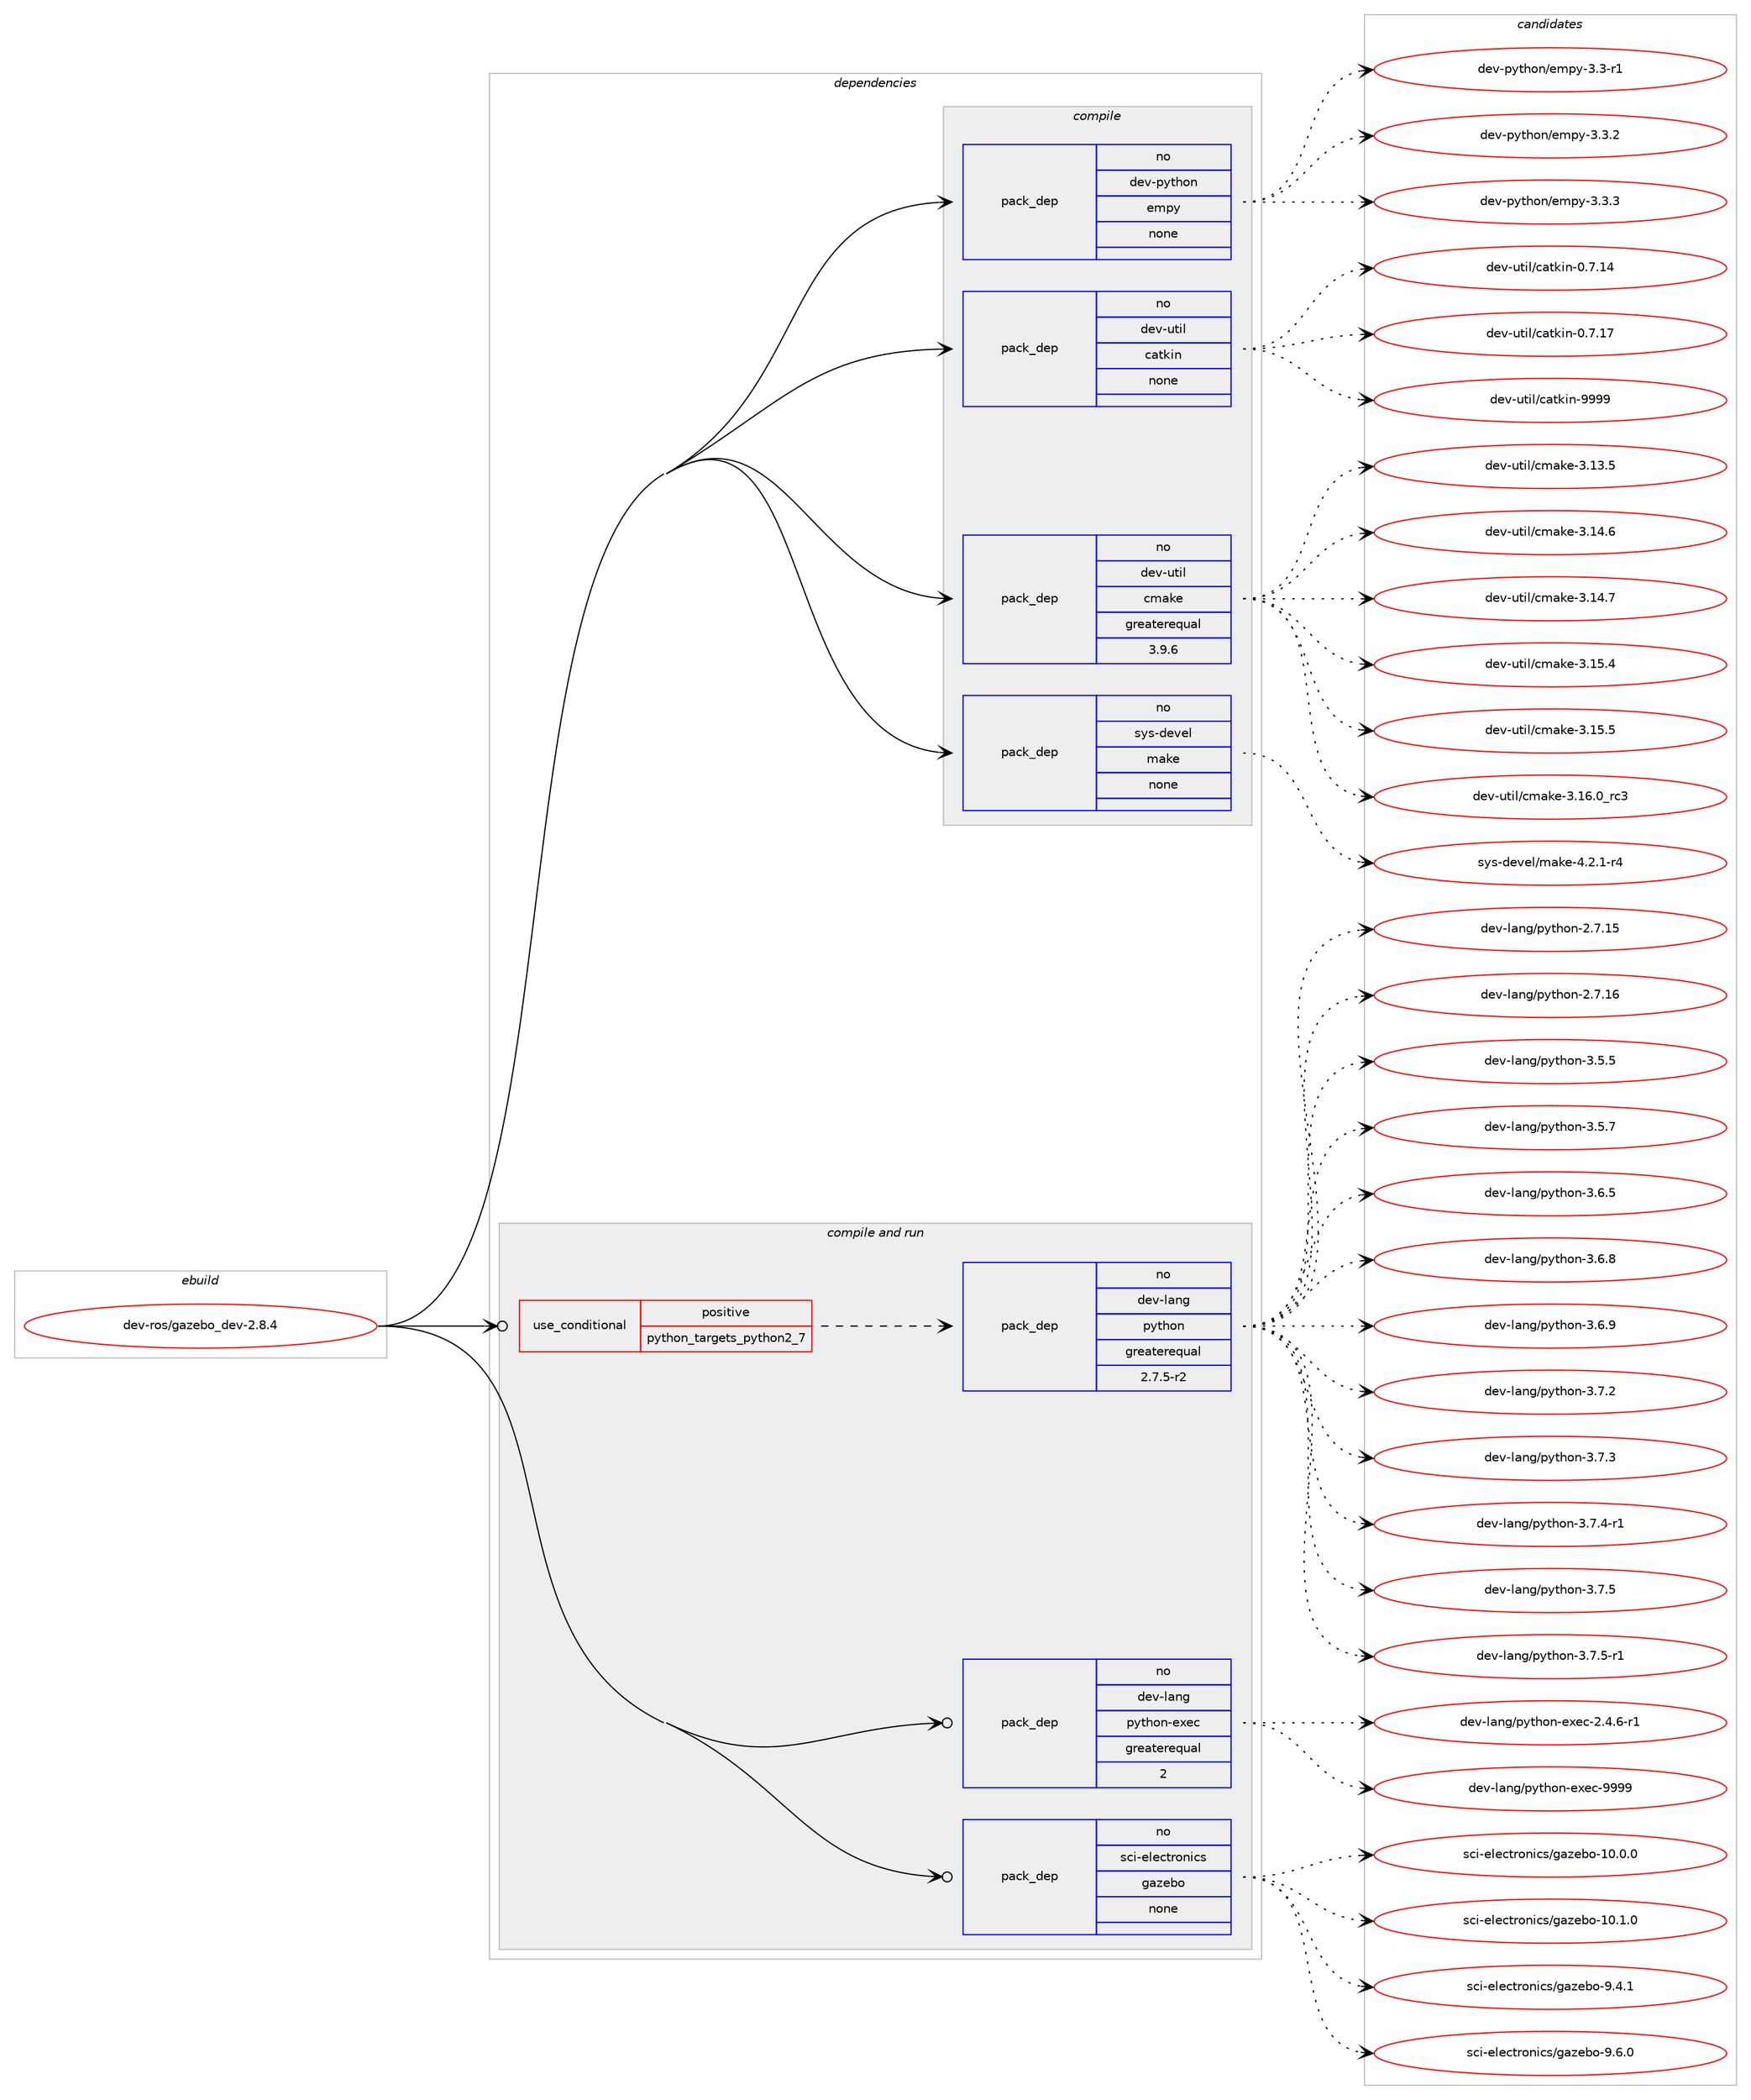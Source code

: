 digraph prolog {

# *************
# Graph options
# *************

newrank=true;
concentrate=true;
compound=true;
graph [rankdir=LR,fontname=Helvetica,fontsize=10,ranksep=1.5];#, ranksep=2.5, nodesep=0.2];
edge  [arrowhead=vee];
node  [fontname=Helvetica,fontsize=10];

# **********
# The ebuild
# **********

subgraph cluster_leftcol {
color=gray;
rank=same;
label=<<i>ebuild</i>>;
id [label="dev-ros/gazebo_dev-2.8.4", color=red, width=4, href="../dev-ros/gazebo_dev-2.8.4.svg"];
}

# ****************
# The dependencies
# ****************

subgraph cluster_midcol {
color=gray;
label=<<i>dependencies</i>>;
subgraph cluster_compile {
fillcolor="#eeeeee";
style=filled;
label=<<i>compile</i>>;
subgraph pack486658 {
dependency651746 [label=<<TABLE BORDER="0" CELLBORDER="1" CELLSPACING="0" CELLPADDING="4" WIDTH="220"><TR><TD ROWSPAN="6" CELLPADDING="30">pack_dep</TD></TR><TR><TD WIDTH="110">no</TD></TR><TR><TD>dev-python</TD></TR><TR><TD>empy</TD></TR><TR><TD>none</TD></TR><TR><TD></TD></TR></TABLE>>, shape=none, color=blue];
}
id:e -> dependency651746:w [weight=20,style="solid",arrowhead="vee"];
subgraph pack486659 {
dependency651747 [label=<<TABLE BORDER="0" CELLBORDER="1" CELLSPACING="0" CELLPADDING="4" WIDTH="220"><TR><TD ROWSPAN="6" CELLPADDING="30">pack_dep</TD></TR><TR><TD WIDTH="110">no</TD></TR><TR><TD>dev-util</TD></TR><TR><TD>catkin</TD></TR><TR><TD>none</TD></TR><TR><TD></TD></TR></TABLE>>, shape=none, color=blue];
}
id:e -> dependency651747:w [weight=20,style="solid",arrowhead="vee"];
subgraph pack486660 {
dependency651748 [label=<<TABLE BORDER="0" CELLBORDER="1" CELLSPACING="0" CELLPADDING="4" WIDTH="220"><TR><TD ROWSPAN="6" CELLPADDING="30">pack_dep</TD></TR><TR><TD WIDTH="110">no</TD></TR><TR><TD>dev-util</TD></TR><TR><TD>cmake</TD></TR><TR><TD>greaterequal</TD></TR><TR><TD>3.9.6</TD></TR></TABLE>>, shape=none, color=blue];
}
id:e -> dependency651748:w [weight=20,style="solid",arrowhead="vee"];
subgraph pack486661 {
dependency651749 [label=<<TABLE BORDER="0" CELLBORDER="1" CELLSPACING="0" CELLPADDING="4" WIDTH="220"><TR><TD ROWSPAN="6" CELLPADDING="30">pack_dep</TD></TR><TR><TD WIDTH="110">no</TD></TR><TR><TD>sys-devel</TD></TR><TR><TD>make</TD></TR><TR><TD>none</TD></TR><TR><TD></TD></TR></TABLE>>, shape=none, color=blue];
}
id:e -> dependency651749:w [weight=20,style="solid",arrowhead="vee"];
}
subgraph cluster_compileandrun {
fillcolor="#eeeeee";
style=filled;
label=<<i>compile and run</i>>;
subgraph cond153182 {
dependency651750 [label=<<TABLE BORDER="0" CELLBORDER="1" CELLSPACING="0" CELLPADDING="4"><TR><TD ROWSPAN="3" CELLPADDING="10">use_conditional</TD></TR><TR><TD>positive</TD></TR><TR><TD>python_targets_python2_7</TD></TR></TABLE>>, shape=none, color=red];
subgraph pack486662 {
dependency651751 [label=<<TABLE BORDER="0" CELLBORDER="1" CELLSPACING="0" CELLPADDING="4" WIDTH="220"><TR><TD ROWSPAN="6" CELLPADDING="30">pack_dep</TD></TR><TR><TD WIDTH="110">no</TD></TR><TR><TD>dev-lang</TD></TR><TR><TD>python</TD></TR><TR><TD>greaterequal</TD></TR><TR><TD>2.7.5-r2</TD></TR></TABLE>>, shape=none, color=blue];
}
dependency651750:e -> dependency651751:w [weight=20,style="dashed",arrowhead="vee"];
}
id:e -> dependency651750:w [weight=20,style="solid",arrowhead="odotvee"];
subgraph pack486663 {
dependency651752 [label=<<TABLE BORDER="0" CELLBORDER="1" CELLSPACING="0" CELLPADDING="4" WIDTH="220"><TR><TD ROWSPAN="6" CELLPADDING="30">pack_dep</TD></TR><TR><TD WIDTH="110">no</TD></TR><TR><TD>dev-lang</TD></TR><TR><TD>python-exec</TD></TR><TR><TD>greaterequal</TD></TR><TR><TD>2</TD></TR></TABLE>>, shape=none, color=blue];
}
id:e -> dependency651752:w [weight=20,style="solid",arrowhead="odotvee"];
subgraph pack486664 {
dependency651753 [label=<<TABLE BORDER="0" CELLBORDER="1" CELLSPACING="0" CELLPADDING="4" WIDTH="220"><TR><TD ROWSPAN="6" CELLPADDING="30">pack_dep</TD></TR><TR><TD WIDTH="110">no</TD></TR><TR><TD>sci-electronics</TD></TR><TR><TD>gazebo</TD></TR><TR><TD>none</TD></TR><TR><TD></TD></TR></TABLE>>, shape=none, color=blue];
}
id:e -> dependency651753:w [weight=20,style="solid",arrowhead="odotvee"];
}
subgraph cluster_run {
fillcolor="#eeeeee";
style=filled;
label=<<i>run</i>>;
}
}

# **************
# The candidates
# **************

subgraph cluster_choices {
rank=same;
color=gray;
label=<<i>candidates</i>>;

subgraph choice486658 {
color=black;
nodesep=1;
choice1001011184511212111610411111047101109112121455146514511449 [label="dev-python/empy-3.3-r1", color=red, width=4,href="../dev-python/empy-3.3-r1.svg"];
choice1001011184511212111610411111047101109112121455146514650 [label="dev-python/empy-3.3.2", color=red, width=4,href="../dev-python/empy-3.3.2.svg"];
choice1001011184511212111610411111047101109112121455146514651 [label="dev-python/empy-3.3.3", color=red, width=4,href="../dev-python/empy-3.3.3.svg"];
dependency651746:e -> choice1001011184511212111610411111047101109112121455146514511449:w [style=dotted,weight="100"];
dependency651746:e -> choice1001011184511212111610411111047101109112121455146514650:w [style=dotted,weight="100"];
dependency651746:e -> choice1001011184511212111610411111047101109112121455146514651:w [style=dotted,weight="100"];
}
subgraph choice486659 {
color=black;
nodesep=1;
choice1001011184511711610510847999711610710511045484655464952 [label="dev-util/catkin-0.7.14", color=red, width=4,href="../dev-util/catkin-0.7.14.svg"];
choice1001011184511711610510847999711610710511045484655464955 [label="dev-util/catkin-0.7.17", color=red, width=4,href="../dev-util/catkin-0.7.17.svg"];
choice100101118451171161051084799971161071051104557575757 [label="dev-util/catkin-9999", color=red, width=4,href="../dev-util/catkin-9999.svg"];
dependency651747:e -> choice1001011184511711610510847999711610710511045484655464952:w [style=dotted,weight="100"];
dependency651747:e -> choice1001011184511711610510847999711610710511045484655464955:w [style=dotted,weight="100"];
dependency651747:e -> choice100101118451171161051084799971161071051104557575757:w [style=dotted,weight="100"];
}
subgraph choice486660 {
color=black;
nodesep=1;
choice1001011184511711610510847991099710710145514649514653 [label="dev-util/cmake-3.13.5", color=red, width=4,href="../dev-util/cmake-3.13.5.svg"];
choice1001011184511711610510847991099710710145514649524654 [label="dev-util/cmake-3.14.6", color=red, width=4,href="../dev-util/cmake-3.14.6.svg"];
choice1001011184511711610510847991099710710145514649524655 [label="dev-util/cmake-3.14.7", color=red, width=4,href="../dev-util/cmake-3.14.7.svg"];
choice1001011184511711610510847991099710710145514649534652 [label="dev-util/cmake-3.15.4", color=red, width=4,href="../dev-util/cmake-3.15.4.svg"];
choice1001011184511711610510847991099710710145514649534653 [label="dev-util/cmake-3.15.5", color=red, width=4,href="../dev-util/cmake-3.15.5.svg"];
choice1001011184511711610510847991099710710145514649544648951149951 [label="dev-util/cmake-3.16.0_rc3", color=red, width=4,href="../dev-util/cmake-3.16.0_rc3.svg"];
dependency651748:e -> choice1001011184511711610510847991099710710145514649514653:w [style=dotted,weight="100"];
dependency651748:e -> choice1001011184511711610510847991099710710145514649524654:w [style=dotted,weight="100"];
dependency651748:e -> choice1001011184511711610510847991099710710145514649524655:w [style=dotted,weight="100"];
dependency651748:e -> choice1001011184511711610510847991099710710145514649534652:w [style=dotted,weight="100"];
dependency651748:e -> choice1001011184511711610510847991099710710145514649534653:w [style=dotted,weight="100"];
dependency651748:e -> choice1001011184511711610510847991099710710145514649544648951149951:w [style=dotted,weight="100"];
}
subgraph choice486661 {
color=black;
nodesep=1;
choice1151211154510010111810110847109971071014552465046494511452 [label="sys-devel/make-4.2.1-r4", color=red, width=4,href="../sys-devel/make-4.2.1-r4.svg"];
dependency651749:e -> choice1151211154510010111810110847109971071014552465046494511452:w [style=dotted,weight="100"];
}
subgraph choice486662 {
color=black;
nodesep=1;
choice10010111845108971101034711212111610411111045504655464953 [label="dev-lang/python-2.7.15", color=red, width=4,href="../dev-lang/python-2.7.15.svg"];
choice10010111845108971101034711212111610411111045504655464954 [label="dev-lang/python-2.7.16", color=red, width=4,href="../dev-lang/python-2.7.16.svg"];
choice100101118451089711010347112121116104111110455146534653 [label="dev-lang/python-3.5.5", color=red, width=4,href="../dev-lang/python-3.5.5.svg"];
choice100101118451089711010347112121116104111110455146534655 [label="dev-lang/python-3.5.7", color=red, width=4,href="../dev-lang/python-3.5.7.svg"];
choice100101118451089711010347112121116104111110455146544653 [label="dev-lang/python-3.6.5", color=red, width=4,href="../dev-lang/python-3.6.5.svg"];
choice100101118451089711010347112121116104111110455146544656 [label="dev-lang/python-3.6.8", color=red, width=4,href="../dev-lang/python-3.6.8.svg"];
choice100101118451089711010347112121116104111110455146544657 [label="dev-lang/python-3.6.9", color=red, width=4,href="../dev-lang/python-3.6.9.svg"];
choice100101118451089711010347112121116104111110455146554650 [label="dev-lang/python-3.7.2", color=red, width=4,href="../dev-lang/python-3.7.2.svg"];
choice100101118451089711010347112121116104111110455146554651 [label="dev-lang/python-3.7.3", color=red, width=4,href="../dev-lang/python-3.7.3.svg"];
choice1001011184510897110103471121211161041111104551465546524511449 [label="dev-lang/python-3.7.4-r1", color=red, width=4,href="../dev-lang/python-3.7.4-r1.svg"];
choice100101118451089711010347112121116104111110455146554653 [label="dev-lang/python-3.7.5", color=red, width=4,href="../dev-lang/python-3.7.5.svg"];
choice1001011184510897110103471121211161041111104551465546534511449 [label="dev-lang/python-3.7.5-r1", color=red, width=4,href="../dev-lang/python-3.7.5-r1.svg"];
dependency651751:e -> choice10010111845108971101034711212111610411111045504655464953:w [style=dotted,weight="100"];
dependency651751:e -> choice10010111845108971101034711212111610411111045504655464954:w [style=dotted,weight="100"];
dependency651751:e -> choice100101118451089711010347112121116104111110455146534653:w [style=dotted,weight="100"];
dependency651751:e -> choice100101118451089711010347112121116104111110455146534655:w [style=dotted,weight="100"];
dependency651751:e -> choice100101118451089711010347112121116104111110455146544653:w [style=dotted,weight="100"];
dependency651751:e -> choice100101118451089711010347112121116104111110455146544656:w [style=dotted,weight="100"];
dependency651751:e -> choice100101118451089711010347112121116104111110455146544657:w [style=dotted,weight="100"];
dependency651751:e -> choice100101118451089711010347112121116104111110455146554650:w [style=dotted,weight="100"];
dependency651751:e -> choice100101118451089711010347112121116104111110455146554651:w [style=dotted,weight="100"];
dependency651751:e -> choice1001011184510897110103471121211161041111104551465546524511449:w [style=dotted,weight="100"];
dependency651751:e -> choice100101118451089711010347112121116104111110455146554653:w [style=dotted,weight="100"];
dependency651751:e -> choice1001011184510897110103471121211161041111104551465546534511449:w [style=dotted,weight="100"];
}
subgraph choice486663 {
color=black;
nodesep=1;
choice10010111845108971101034711212111610411111045101120101994550465246544511449 [label="dev-lang/python-exec-2.4.6-r1", color=red, width=4,href="../dev-lang/python-exec-2.4.6-r1.svg"];
choice10010111845108971101034711212111610411111045101120101994557575757 [label="dev-lang/python-exec-9999", color=red, width=4,href="../dev-lang/python-exec-9999.svg"];
dependency651752:e -> choice10010111845108971101034711212111610411111045101120101994550465246544511449:w [style=dotted,weight="100"];
dependency651752:e -> choice10010111845108971101034711212111610411111045101120101994557575757:w [style=dotted,weight="100"];
}
subgraph choice486664 {
color=black;
nodesep=1;
choice1159910545101108101991161141111101059911547103971221019811145494846484648 [label="sci-electronics/gazebo-10.0.0", color=red, width=4,href="../sci-electronics/gazebo-10.0.0.svg"];
choice1159910545101108101991161141111101059911547103971221019811145494846494648 [label="sci-electronics/gazebo-10.1.0", color=red, width=4,href="../sci-electronics/gazebo-10.1.0.svg"];
choice11599105451011081019911611411111010599115471039712210198111455746524649 [label="sci-electronics/gazebo-9.4.1", color=red, width=4,href="../sci-electronics/gazebo-9.4.1.svg"];
choice11599105451011081019911611411111010599115471039712210198111455746544648 [label="sci-electronics/gazebo-9.6.0", color=red, width=4,href="../sci-electronics/gazebo-9.6.0.svg"];
dependency651753:e -> choice1159910545101108101991161141111101059911547103971221019811145494846484648:w [style=dotted,weight="100"];
dependency651753:e -> choice1159910545101108101991161141111101059911547103971221019811145494846494648:w [style=dotted,weight="100"];
dependency651753:e -> choice11599105451011081019911611411111010599115471039712210198111455746524649:w [style=dotted,weight="100"];
dependency651753:e -> choice11599105451011081019911611411111010599115471039712210198111455746544648:w [style=dotted,weight="100"];
}
}

}
